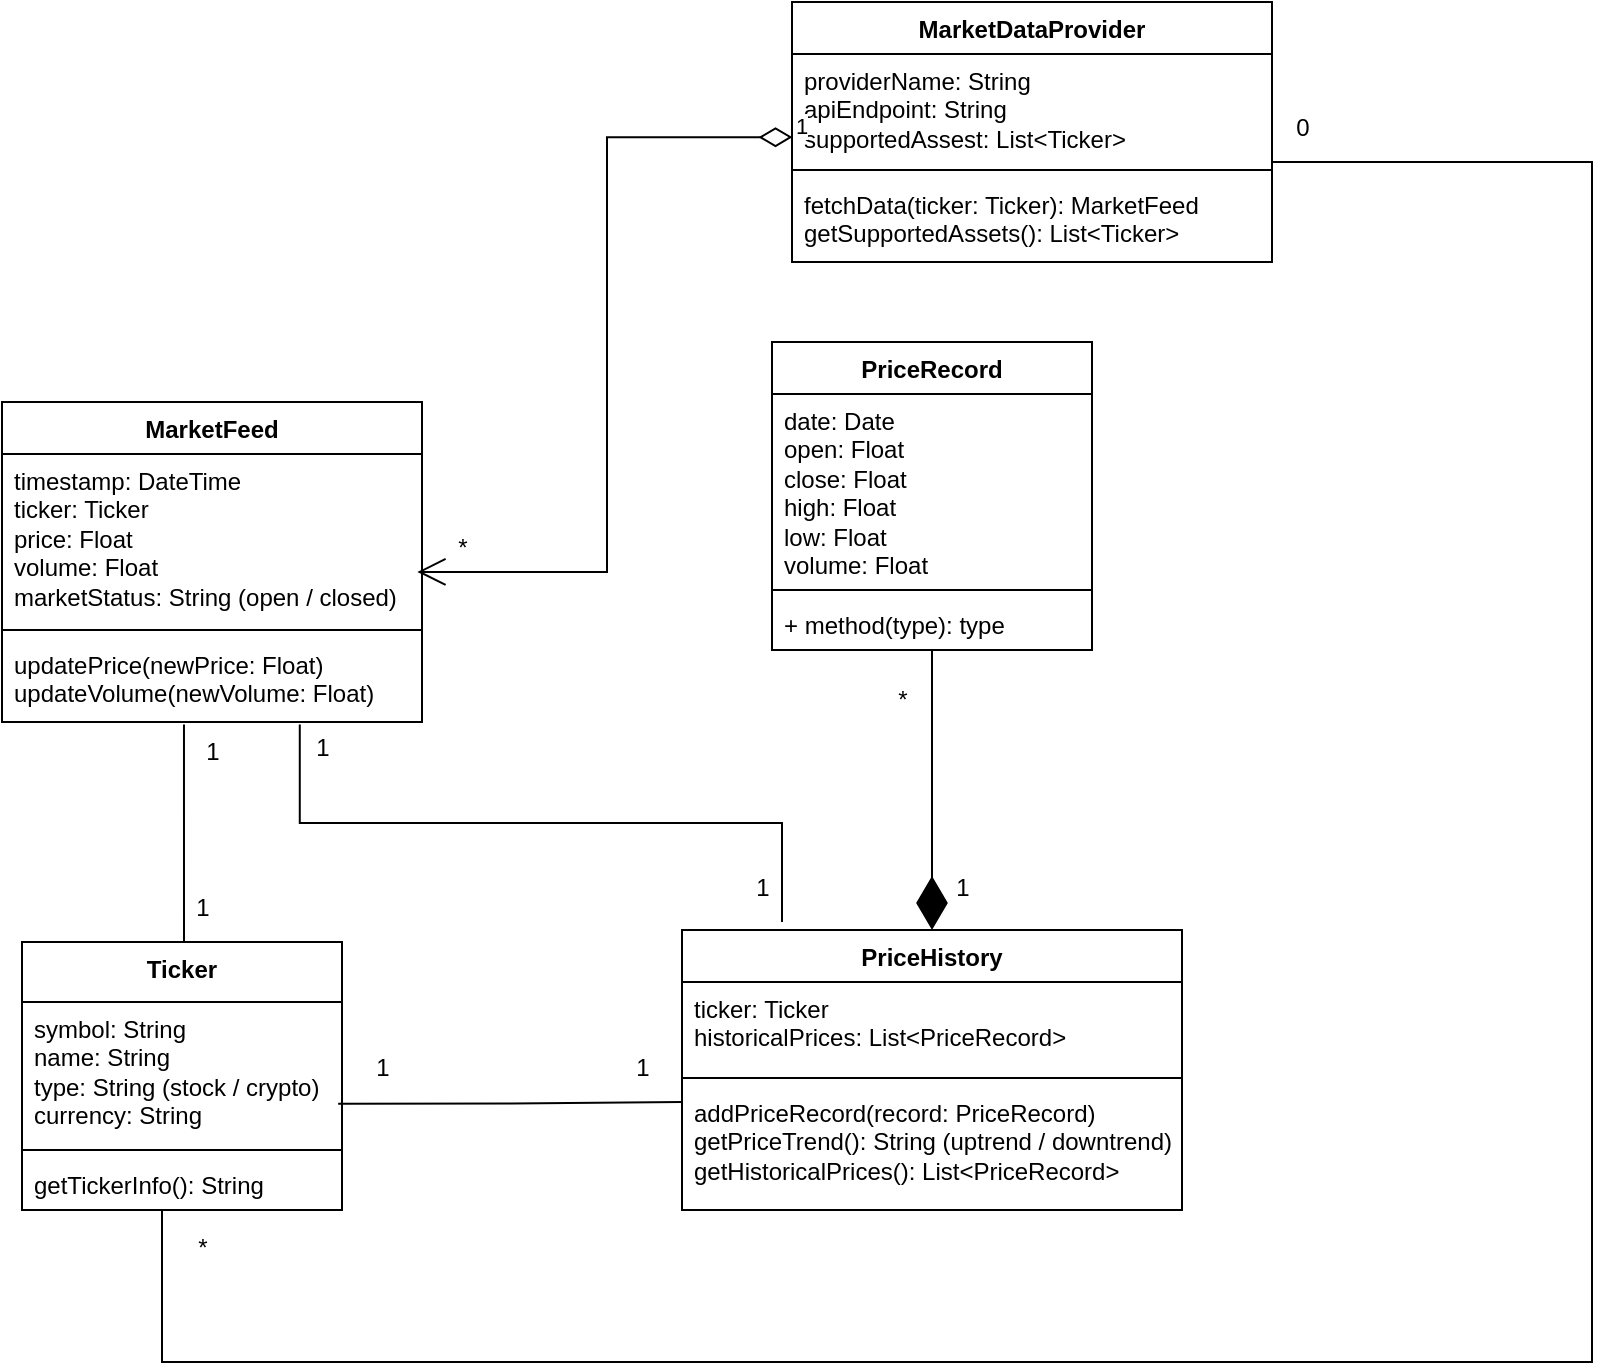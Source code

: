 <mxfile version="24.7.17">
  <diagram id="M6V4QTycZyd4Owq9HaqB" name="Page-1">
    <mxGraphModel dx="1613" dy="663" grid="1" gridSize="10" guides="1" tooltips="1" connect="1" arrows="1" fold="1" page="1" pageScale="1" pageWidth="850" pageHeight="1100" math="0" shadow="0">
      <root>
        <mxCell id="0" />
        <mxCell id="1" parent="0" />
        <mxCell id="2Njby02vowHX4yxpfsgc-1" value="MarketDataProvider" style="swimlane;fontStyle=1;align=center;verticalAlign=top;childLayout=stackLayout;horizontal=1;startSize=26;horizontalStack=0;resizeParent=1;resizeParentMax=0;resizeLast=0;collapsible=1;marginBottom=0;whiteSpace=wrap;html=1;" parent="1" vertex="1">
          <mxGeometry x="425" y="400" width="240" height="130" as="geometry" />
        </mxCell>
        <mxCell id="2Njby02vowHX4yxpfsgc-2" value="providerName: String&lt;div&gt;apiEndpoint: String&lt;/div&gt;&lt;div&gt;supportedAssest: List&amp;lt;Ticker&amp;gt;&lt;/div&gt;" style="text;strokeColor=none;fillColor=none;align=left;verticalAlign=top;spacingLeft=4;spacingRight=4;overflow=hidden;rotatable=0;points=[[0,0.5],[1,0.5]];portConstraint=eastwest;whiteSpace=wrap;html=1;" parent="2Njby02vowHX4yxpfsgc-1" vertex="1">
          <mxGeometry y="26" width="240" height="54" as="geometry" />
        </mxCell>
        <mxCell id="2Njby02vowHX4yxpfsgc-3" value="" style="line;strokeWidth=1;fillColor=none;align=left;verticalAlign=middle;spacingTop=-1;spacingLeft=3;spacingRight=3;rotatable=0;labelPosition=right;points=[];portConstraint=eastwest;strokeColor=inherit;" parent="2Njby02vowHX4yxpfsgc-1" vertex="1">
          <mxGeometry y="80" width="240" height="8" as="geometry" />
        </mxCell>
        <mxCell id="2Njby02vowHX4yxpfsgc-4" value="fetchData(ticker: Ticker): MarketFeed&lt;div&gt;getSupportedAssets(): List&amp;lt;Ticker&amp;gt;&lt;/div&gt;" style="text;strokeColor=none;fillColor=none;align=left;verticalAlign=top;spacingLeft=4;spacingRight=4;overflow=hidden;rotatable=0;points=[[0,0.5],[1,0.5]];portConstraint=eastwest;whiteSpace=wrap;html=1;" parent="2Njby02vowHX4yxpfsgc-1" vertex="1">
          <mxGeometry y="88" width="240" height="42" as="geometry" />
        </mxCell>
        <mxCell id="2Njby02vowHX4yxpfsgc-5" value="MarketFeed" style="swimlane;fontStyle=1;align=center;verticalAlign=top;childLayout=stackLayout;horizontal=1;startSize=26;horizontalStack=0;resizeParent=1;resizeParentMax=0;resizeLast=0;collapsible=1;marginBottom=0;whiteSpace=wrap;html=1;" parent="1" vertex="1">
          <mxGeometry x="30" y="600" width="210" height="160" as="geometry" />
        </mxCell>
        <mxCell id="2Njby02vowHX4yxpfsgc-6" value="timestamp: DateTime&lt;div&gt;ticker: Ticker&lt;/div&gt;&lt;div&gt;price: Float&lt;/div&gt;&lt;div&gt;volume: Float&lt;/div&gt;&lt;div&gt;marketStatus: String (open / closed)&lt;/div&gt;" style="text;strokeColor=none;fillColor=none;align=left;verticalAlign=top;spacingLeft=4;spacingRight=4;overflow=hidden;rotatable=0;points=[[0,0.5],[1,0.5]];portConstraint=eastwest;whiteSpace=wrap;html=1;" parent="2Njby02vowHX4yxpfsgc-5" vertex="1">
          <mxGeometry y="26" width="210" height="84" as="geometry" />
        </mxCell>
        <mxCell id="2Njby02vowHX4yxpfsgc-7" value="" style="line;strokeWidth=1;fillColor=none;align=left;verticalAlign=middle;spacingTop=-1;spacingLeft=3;spacingRight=3;rotatable=0;labelPosition=right;points=[];portConstraint=eastwest;strokeColor=inherit;" parent="2Njby02vowHX4yxpfsgc-5" vertex="1">
          <mxGeometry y="110" width="210" height="8" as="geometry" />
        </mxCell>
        <mxCell id="2Njby02vowHX4yxpfsgc-8" value="updatePrice(newPrice: Float)&lt;div&gt;updateVolume(newVolume: Float)&lt;/div&gt;" style="text;strokeColor=none;fillColor=none;align=left;verticalAlign=top;spacingLeft=4;spacingRight=4;overflow=hidden;rotatable=0;points=[[0,0.5],[1,0.5]];portConstraint=eastwest;whiteSpace=wrap;html=1;" parent="2Njby02vowHX4yxpfsgc-5" vertex="1">
          <mxGeometry y="118" width="210" height="42" as="geometry" />
        </mxCell>
        <mxCell id="VjZTJp-nAFLgKaQtV-p_-1" value="PriceHistory" style="swimlane;fontStyle=1;align=center;verticalAlign=top;childLayout=stackLayout;horizontal=1;startSize=26;horizontalStack=0;resizeParent=1;resizeParentMax=0;resizeLast=0;collapsible=1;marginBottom=0;whiteSpace=wrap;html=1;" vertex="1" parent="1">
          <mxGeometry x="370" y="864" width="250" height="140" as="geometry" />
        </mxCell>
        <mxCell id="VjZTJp-nAFLgKaQtV-p_-2" value="ticker: Ticker&lt;div&gt;historicalPrices: List&amp;lt;PriceRecord&amp;gt;&lt;/div&gt;" style="text;strokeColor=none;fillColor=none;align=left;verticalAlign=top;spacingLeft=4;spacingRight=4;overflow=hidden;rotatable=0;points=[[0,0.5],[1,0.5]];portConstraint=eastwest;whiteSpace=wrap;html=1;" vertex="1" parent="VjZTJp-nAFLgKaQtV-p_-1">
          <mxGeometry y="26" width="250" height="44" as="geometry" />
        </mxCell>
        <mxCell id="VjZTJp-nAFLgKaQtV-p_-3" value="" style="line;strokeWidth=1;fillColor=none;align=left;verticalAlign=middle;spacingTop=-1;spacingLeft=3;spacingRight=3;rotatable=0;labelPosition=right;points=[];portConstraint=eastwest;strokeColor=inherit;" vertex="1" parent="VjZTJp-nAFLgKaQtV-p_-1">
          <mxGeometry y="70" width="250" height="8" as="geometry" />
        </mxCell>
        <mxCell id="VjZTJp-nAFLgKaQtV-p_-4" value="addPriceRecord(record: PriceRecord)&lt;div&gt;getPriceTrend(): String (uptrend / downtrend)&lt;/div&gt;&lt;div&gt;getHistoricalPrices(): List&amp;lt;PriceRecord&amp;gt;&lt;/div&gt;" style="text;strokeColor=none;fillColor=none;align=left;verticalAlign=top;spacingLeft=4;spacingRight=4;overflow=hidden;rotatable=0;points=[[0,0.5],[1,0.5]];portConstraint=eastwest;whiteSpace=wrap;html=1;" vertex="1" parent="VjZTJp-nAFLgKaQtV-p_-1">
          <mxGeometry y="78" width="250" height="62" as="geometry" />
        </mxCell>
        <mxCell id="VjZTJp-nAFLgKaQtV-p_-5" value="PriceRecord" style="swimlane;fontStyle=1;align=center;verticalAlign=top;childLayout=stackLayout;horizontal=1;startSize=26;horizontalStack=0;resizeParent=1;resizeParentMax=0;resizeLast=0;collapsible=1;marginBottom=0;whiteSpace=wrap;html=1;" vertex="1" parent="1">
          <mxGeometry x="415" y="570" width="160" height="154" as="geometry" />
        </mxCell>
        <mxCell id="VjZTJp-nAFLgKaQtV-p_-6" value="date: Date&lt;div&gt;open: Float&lt;/div&gt;&lt;div&gt;close: Float&lt;/div&gt;&lt;div&gt;high: Float&lt;/div&gt;&lt;div&gt;low: Float&lt;/div&gt;&lt;div&gt;volume: Float&lt;/div&gt;" style="text;strokeColor=none;fillColor=none;align=left;verticalAlign=top;spacingLeft=4;spacingRight=4;overflow=hidden;rotatable=0;points=[[0,0.5],[1,0.5]];portConstraint=eastwest;whiteSpace=wrap;html=1;" vertex="1" parent="VjZTJp-nAFLgKaQtV-p_-5">
          <mxGeometry y="26" width="160" height="94" as="geometry" />
        </mxCell>
        <mxCell id="VjZTJp-nAFLgKaQtV-p_-7" value="" style="line;strokeWidth=1;fillColor=none;align=left;verticalAlign=middle;spacingTop=-1;spacingLeft=3;spacingRight=3;rotatable=0;labelPosition=right;points=[];portConstraint=eastwest;strokeColor=inherit;" vertex="1" parent="VjZTJp-nAFLgKaQtV-p_-5">
          <mxGeometry y="120" width="160" height="8" as="geometry" />
        </mxCell>
        <mxCell id="VjZTJp-nAFLgKaQtV-p_-8" value="+ method(type): type" style="text;strokeColor=none;fillColor=none;align=left;verticalAlign=top;spacingLeft=4;spacingRight=4;overflow=hidden;rotatable=0;points=[[0,0.5],[1,0.5]];portConstraint=eastwest;whiteSpace=wrap;html=1;" vertex="1" parent="VjZTJp-nAFLgKaQtV-p_-5">
          <mxGeometry y="128" width="160" height="26" as="geometry" />
        </mxCell>
        <mxCell id="VjZTJp-nAFLgKaQtV-p_-9" value="Ticker" style="swimlane;fontStyle=1;align=center;verticalAlign=top;childLayout=stackLayout;horizontal=1;startSize=30;horizontalStack=0;resizeParent=1;resizeParentMax=0;resizeLast=0;collapsible=1;marginBottom=0;whiteSpace=wrap;html=1;" vertex="1" parent="1">
          <mxGeometry x="40" y="870" width="160" height="134" as="geometry" />
        </mxCell>
        <mxCell id="VjZTJp-nAFLgKaQtV-p_-10" value="symbol: String&lt;div&gt;name: String&lt;/div&gt;&lt;div&gt;type: String (stock / crypto)&lt;/div&gt;&lt;div&gt;currency: String&lt;/div&gt;" style="text;strokeColor=none;fillColor=none;align=left;verticalAlign=top;spacingLeft=4;spacingRight=4;overflow=hidden;rotatable=0;points=[[0,0.5],[1,0.5]];portConstraint=eastwest;whiteSpace=wrap;html=1;" vertex="1" parent="VjZTJp-nAFLgKaQtV-p_-9">
          <mxGeometry y="30" width="160" height="70" as="geometry" />
        </mxCell>
        <mxCell id="VjZTJp-nAFLgKaQtV-p_-11" value="" style="line;strokeWidth=1;fillColor=none;align=left;verticalAlign=middle;spacingTop=-1;spacingLeft=3;spacingRight=3;rotatable=0;labelPosition=right;points=[];portConstraint=eastwest;strokeColor=inherit;" vertex="1" parent="VjZTJp-nAFLgKaQtV-p_-9">
          <mxGeometry y="100" width="160" height="8" as="geometry" />
        </mxCell>
        <mxCell id="VjZTJp-nAFLgKaQtV-p_-12" value="getTickerInfo(): String" style="text;strokeColor=none;fillColor=none;align=left;verticalAlign=top;spacingLeft=4;spacingRight=4;overflow=hidden;rotatable=0;points=[[0,0.5],[1,0.5]];portConstraint=eastwest;whiteSpace=wrap;html=1;" vertex="1" parent="VjZTJp-nAFLgKaQtV-p_-9">
          <mxGeometry y="108" width="160" height="26" as="geometry" />
        </mxCell>
        <mxCell id="VjZTJp-nAFLgKaQtV-p_-13" value="1" style="endArrow=open;html=1;endSize=12;startArrow=diamondThin;startSize=14;startFill=0;edgeStyle=orthogonalEdgeStyle;align=left;verticalAlign=bottom;rounded=0;exitX=0.001;exitY=0.77;exitDx=0;exitDy=0;exitPerimeter=0;entryX=0.989;entryY=0.702;entryDx=0;entryDy=0;entryPerimeter=0;" edge="1" parent="1" source="2Njby02vowHX4yxpfsgc-2" target="2Njby02vowHX4yxpfsgc-6">
          <mxGeometry x="-1" y="3" relative="1" as="geometry">
            <mxPoint x="460" y="640" as="sourcePoint" />
            <mxPoint x="620" y="640" as="targetPoint" />
          </mxGeometry>
        </mxCell>
        <mxCell id="VjZTJp-nAFLgKaQtV-p_-14" value="*" style="text;html=1;align=center;verticalAlign=middle;resizable=0;points=[];autosize=1;strokeColor=none;fillColor=none;" vertex="1" parent="1">
          <mxGeometry x="245" y="658" width="30" height="30" as="geometry" />
        </mxCell>
        <mxCell id="VjZTJp-nAFLgKaQtV-p_-16" value="" style="endArrow=none;html=1;edgeStyle=orthogonalEdgeStyle;rounded=0;exitX=0.419;exitY=1.029;exitDx=0;exitDy=0;exitPerimeter=0;entryX=0.5;entryY=0;entryDx=0;entryDy=0;" edge="1" parent="1">
          <mxGeometry relative="1" as="geometry">
            <mxPoint x="120.99" y="761.218" as="sourcePoint" />
            <mxPoint x="123" y="870" as="targetPoint" />
            <Array as="points">
              <mxPoint x="121" y="870" />
            </Array>
          </mxGeometry>
        </mxCell>
        <mxCell id="VjZTJp-nAFLgKaQtV-p_-19" value="1" style="text;html=1;align=center;verticalAlign=middle;resizable=0;points=[];autosize=1;strokeColor=none;fillColor=none;" vertex="1" parent="1">
          <mxGeometry x="120" y="760" width="30" height="30" as="geometry" />
        </mxCell>
        <mxCell id="VjZTJp-nAFLgKaQtV-p_-20" value="1" style="text;html=1;align=center;verticalAlign=middle;resizable=0;points=[];autosize=1;strokeColor=none;fillColor=none;" vertex="1" parent="1">
          <mxGeometry x="115" y="838" width="30" height="30" as="geometry" />
        </mxCell>
        <mxCell id="VjZTJp-nAFLgKaQtV-p_-27" value="" style="endArrow=none;html=1;edgeStyle=orthogonalEdgeStyle;rounded=0;exitX=0.988;exitY=0.726;exitDx=0;exitDy=0;exitPerimeter=0;" edge="1" parent="1" source="VjZTJp-nAFLgKaQtV-p_-10">
          <mxGeometry relative="1" as="geometry">
            <mxPoint x="210" y="950" as="sourcePoint" />
            <mxPoint x="370" y="950" as="targetPoint" />
          </mxGeometry>
        </mxCell>
        <mxCell id="VjZTJp-nAFLgKaQtV-p_-30" value="1" style="text;html=1;align=center;verticalAlign=middle;resizable=0;points=[];autosize=1;strokeColor=none;fillColor=none;" vertex="1" parent="1">
          <mxGeometry x="205" y="918" width="30" height="30" as="geometry" />
        </mxCell>
        <mxCell id="VjZTJp-nAFLgKaQtV-p_-31" value="1" style="text;html=1;align=center;verticalAlign=middle;resizable=0;points=[];autosize=1;strokeColor=none;fillColor=none;" vertex="1" parent="1">
          <mxGeometry x="335" y="918" width="30" height="30" as="geometry" />
        </mxCell>
        <mxCell id="VjZTJp-nAFLgKaQtV-p_-34" value="" style="endArrow=diamondThin;endFill=1;endSize=24;html=1;rounded=0;entryX=0.5;entryY=0;entryDx=0;entryDy=0;" edge="1" parent="1" source="VjZTJp-nAFLgKaQtV-p_-8" target="VjZTJp-nAFLgKaQtV-p_-1">
          <mxGeometry width="160" relative="1" as="geometry">
            <mxPoint x="390" y="800" as="sourcePoint" />
            <mxPoint x="550" y="800" as="targetPoint" />
          </mxGeometry>
        </mxCell>
        <mxCell id="VjZTJp-nAFLgKaQtV-p_-35" value="1" style="text;html=1;align=center;verticalAlign=middle;resizable=0;points=[];autosize=1;strokeColor=none;fillColor=none;" vertex="1" parent="1">
          <mxGeometry x="495" y="828" width="30" height="30" as="geometry" />
        </mxCell>
        <mxCell id="VjZTJp-nAFLgKaQtV-p_-36" value="*" style="text;html=1;align=center;verticalAlign=middle;resizable=0;points=[];autosize=1;strokeColor=none;fillColor=none;" vertex="1" parent="1">
          <mxGeometry x="465" y="734" width="30" height="30" as="geometry" />
        </mxCell>
        <mxCell id="VjZTJp-nAFLgKaQtV-p_-40" value="" style="edgeStyle=elbowEdgeStyle;html=1;endArrow=none;elbow=vertical;rounded=0;exitX=0.709;exitY=1.029;exitDx=0;exitDy=0;exitPerimeter=0;" edge="1" parent="1" source="2Njby02vowHX4yxpfsgc-8">
          <mxGeometry width="160" relative="1" as="geometry">
            <mxPoint x="460" y="790" as="sourcePoint" />
            <mxPoint x="420" y="860" as="targetPoint" />
          </mxGeometry>
        </mxCell>
        <mxCell id="VjZTJp-nAFLgKaQtV-p_-41" value="1" style="text;html=1;align=center;verticalAlign=middle;resizable=0;points=[];autosize=1;strokeColor=none;fillColor=none;" vertex="1" parent="1">
          <mxGeometry x="175" y="758" width="30" height="30" as="geometry" />
        </mxCell>
        <mxCell id="VjZTJp-nAFLgKaQtV-p_-42" value="1" style="text;html=1;align=center;verticalAlign=middle;resizable=0;points=[];autosize=1;strokeColor=none;fillColor=none;" vertex="1" parent="1">
          <mxGeometry x="395" y="828" width="30" height="30" as="geometry" />
        </mxCell>
        <mxCell id="VjZTJp-nAFLgKaQtV-p_-43" value="" style="endArrow=none;html=1;edgeStyle=orthogonalEdgeStyle;rounded=0;" edge="1" parent="1" target="VjZTJp-nAFLgKaQtV-p_-12">
          <mxGeometry relative="1" as="geometry">
            <mxPoint x="665" y="480" as="sourcePoint" />
            <mxPoint x="110" y="1040" as="targetPoint" />
            <Array as="points">
              <mxPoint x="825" y="480" />
              <mxPoint x="825" y="1080" />
              <mxPoint x="110" y="1080" />
            </Array>
          </mxGeometry>
        </mxCell>
        <mxCell id="VjZTJp-nAFLgKaQtV-p_-46" value="0" style="text;html=1;align=center;verticalAlign=middle;resizable=0;points=[];autosize=1;strokeColor=none;fillColor=none;" vertex="1" parent="1">
          <mxGeometry x="665" y="448" width="30" height="30" as="geometry" />
        </mxCell>
        <mxCell id="VjZTJp-nAFLgKaQtV-p_-47" value="*" style="text;html=1;align=center;verticalAlign=middle;resizable=0;points=[];autosize=1;strokeColor=none;fillColor=none;" vertex="1" parent="1">
          <mxGeometry x="115" y="1008" width="30" height="30" as="geometry" />
        </mxCell>
      </root>
    </mxGraphModel>
  </diagram>
</mxfile>
